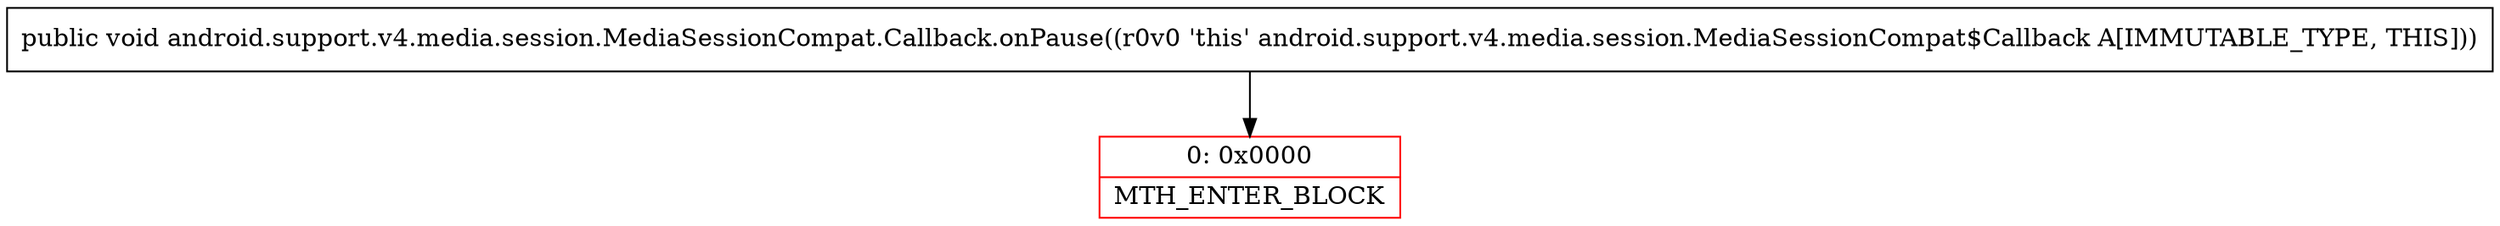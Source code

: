 digraph "CFG forandroid.support.v4.media.session.MediaSessionCompat.Callback.onPause()V" {
subgraph cluster_Region_654604667 {
label = "R(0)";
node [shape=record,color=blue];
}
Node_0 [shape=record,color=red,label="{0\:\ 0x0000|MTH_ENTER_BLOCK\l}"];
MethodNode[shape=record,label="{public void android.support.v4.media.session.MediaSessionCompat.Callback.onPause((r0v0 'this' android.support.v4.media.session.MediaSessionCompat$Callback A[IMMUTABLE_TYPE, THIS])) }"];
MethodNode -> Node_0;
}

